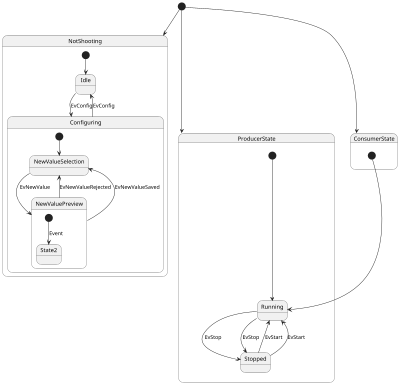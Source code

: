 @startuml

scale 400 width

[*] --> NotShooting

state NotShooting {
  [*] --> Idle
  Idle --> Configuring : EvConfig
  Configuring --> Idle : EvConfig
}

state Configuring {
  [*] --> NewValueSelection
  NewValueSelection --> NewValuePreview : EvNewValue
  NewValuePreview --> NewValueSelection : EvNewValueRejected
  NewValuePreview --> NewValueSelection : EvNewValueSaved

  state NewValuePreview {
    [*] --> State2 : Event
  }
}

state ProducerState {
  [*] --> Running
  Running --> Stopped : EvStop
  Stopped --> Running : EvStart
}

state ConsumerState {
  [*] --> Running
  Running --> Stopped : EvStop
  Stopped --> Running : EvStart
}

[*] --> ProducerState
[*] --> ConsumerState

@enduml
